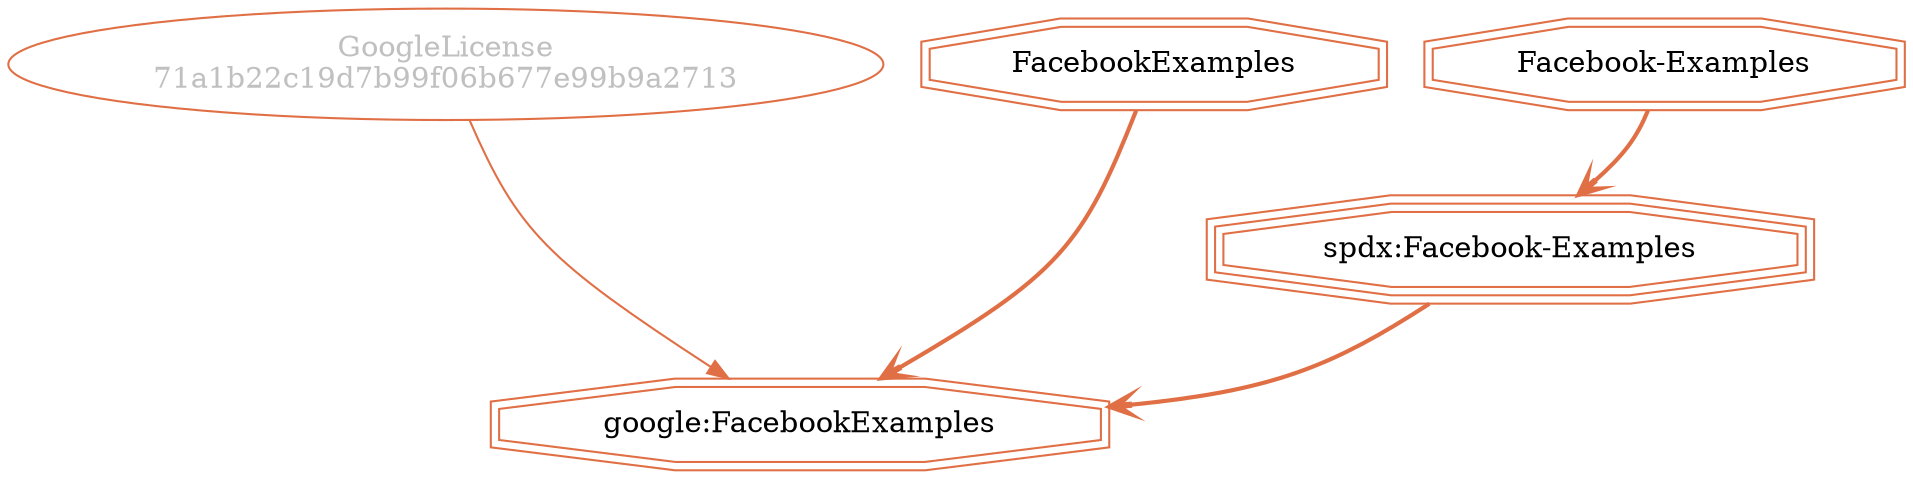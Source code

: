 strict digraph {
    node [shape=box];
    graph [splines=curved];
    5435 [label="GoogleLicense\n71a1b22c19d7b99f06b677e99b9a2713"
         ,fontcolor=gray
         ,color="#e06f45"
         ,fillcolor="beige;1"
         ,shape=ellipse];
    5436 [label="google:FacebookExamples"
         ,color="#e06f45"
         ,shape=doubleoctagon];
    5437 [label=FacebookExamples
         ,color="#e06f45"
         ,shape=doubleoctagon];
    5438 [label="spdx:Facebook-Examples"
         ,color="#e06f45"
         ,shape=tripleoctagon];
    5439 [label="Facebook-Examples"
         ,color="#e06f45"
         ,shape=doubleoctagon];
    5435 -> 5436 [weight=0.5
                 ,color="#e06f45"];
    5437 -> 5436 [style=bold
                 ,arrowhead=vee
                 ,weight=0.7
                 ,color="#e06f45"];
    5438 -> 5436 [style=bold
                 ,arrowhead=vee
                 ,weight=0.7
                 ,color="#e06f45"];
    5439 -> 5438 [style=bold
                 ,arrowhead=vee
                 ,weight=0.7
                 ,color="#e06f45"];
}
